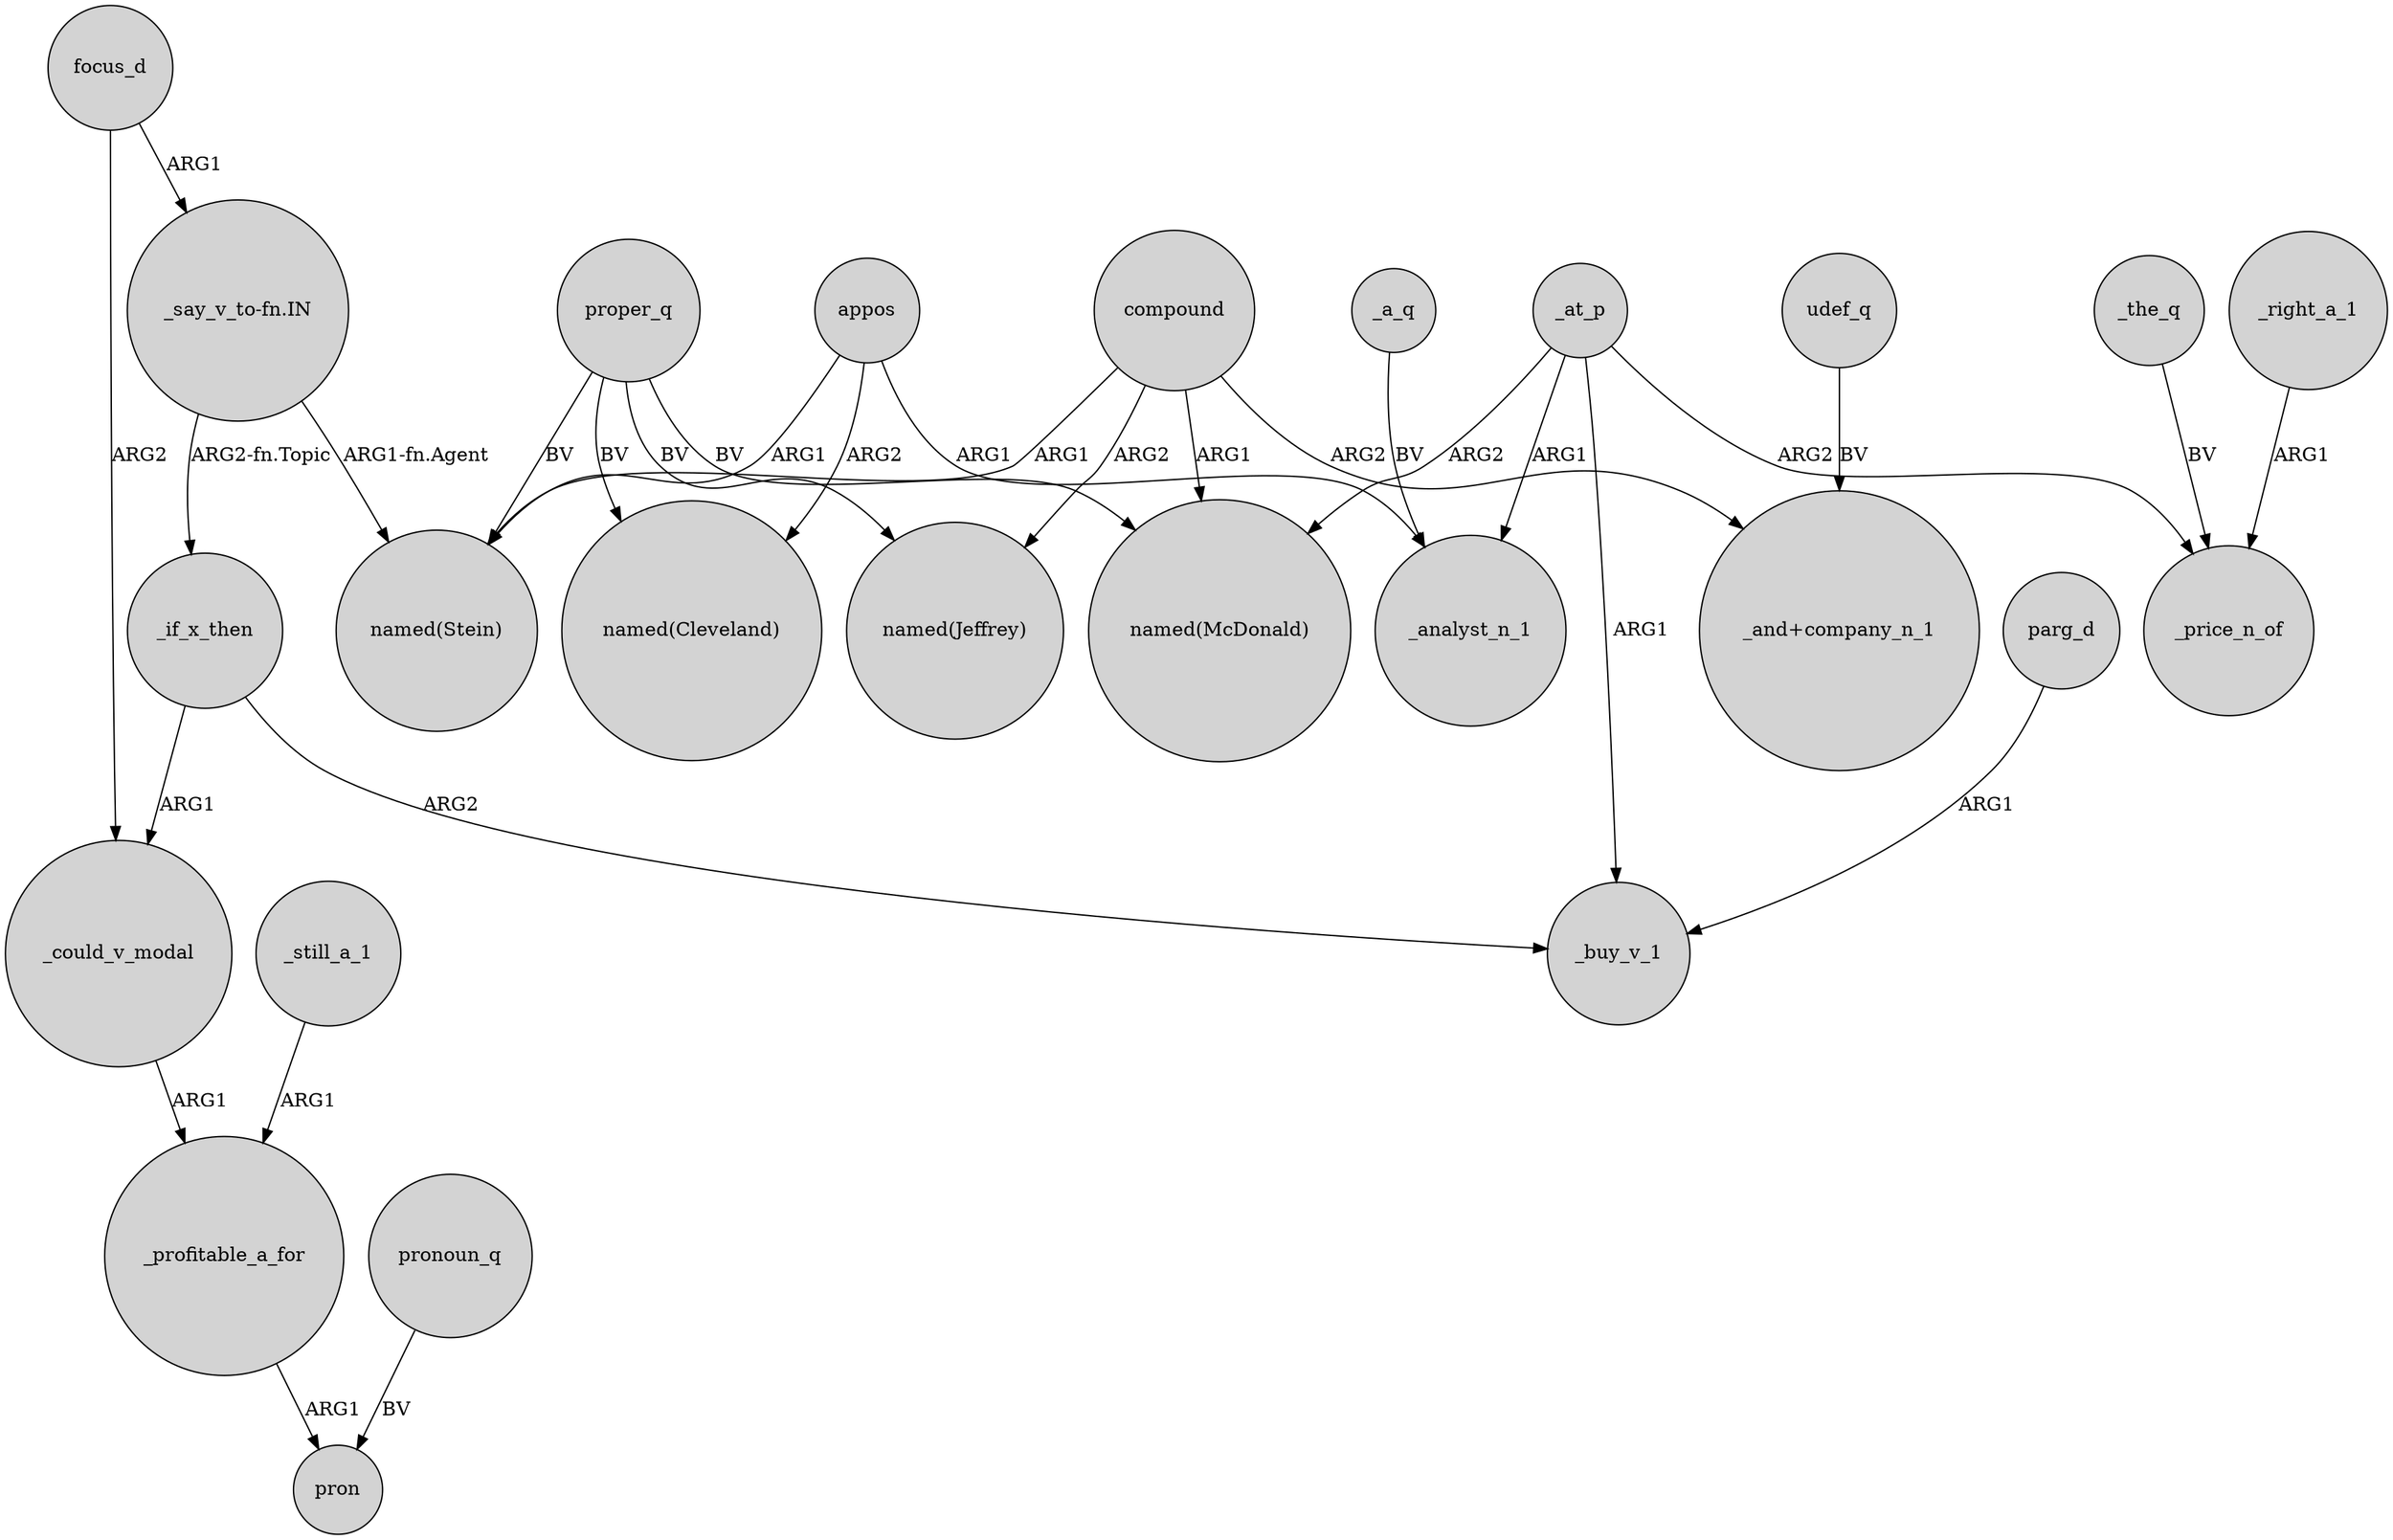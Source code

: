 digraph {
	node [shape=circle style=filled]
	focus_d -> _could_v_modal [label=ARG2]
	_profitable_a_for -> pron [label=ARG1]
	appos -> "named(Cleveland)" [label=ARG2]
	"_say_v_to-fn.IN" -> _if_x_then [label="ARG2-fn.Topic"]
	parg_d -> _buy_v_1 [label=ARG1]
	_at_p -> _buy_v_1 [label=ARG1]
	compound -> "named(McDonald)" [label=ARG1]
	compound -> "named(Stein)" [label=ARG1]
	_the_q -> _price_n_of [label=BV]
	_if_x_then -> _could_v_modal [label=ARG1]
	_could_v_modal -> _profitable_a_for [label=ARG1]
	_at_p -> _analyst_n_1 [label=ARG1]
	pronoun_q -> pron [label=BV]
	compound -> "named(Jeffrey)" [label=ARG2]
	compound -> "_and+company_n_1" [label=ARG2]
	"_say_v_to-fn.IN" -> "named(Stein)" [label="ARG1-fn.Agent"]
	_still_a_1 -> _profitable_a_for [label=ARG1]
	proper_q -> "named(McDonald)" [label=BV]
	_at_p -> "named(McDonald)" [label=ARG2]
	proper_q -> "named(Stein)" [label=BV]
	udef_q -> "_and+company_n_1" [label=BV]
	_if_x_then -> _buy_v_1 [label=ARG2]
	_a_q -> _analyst_n_1 [label=BV]
	_at_p -> _price_n_of [label=ARG2]
	proper_q -> "named(Jeffrey)" [label=BV]
	_right_a_1 -> _price_n_of [label=ARG1]
	proper_q -> "named(Cleveland)" [label=BV]
	appos -> "named(Stein)" [label=ARG1]
	appos -> _analyst_n_1 [label=ARG1]
	focus_d -> "_say_v_to-fn.IN" [label=ARG1]
}

